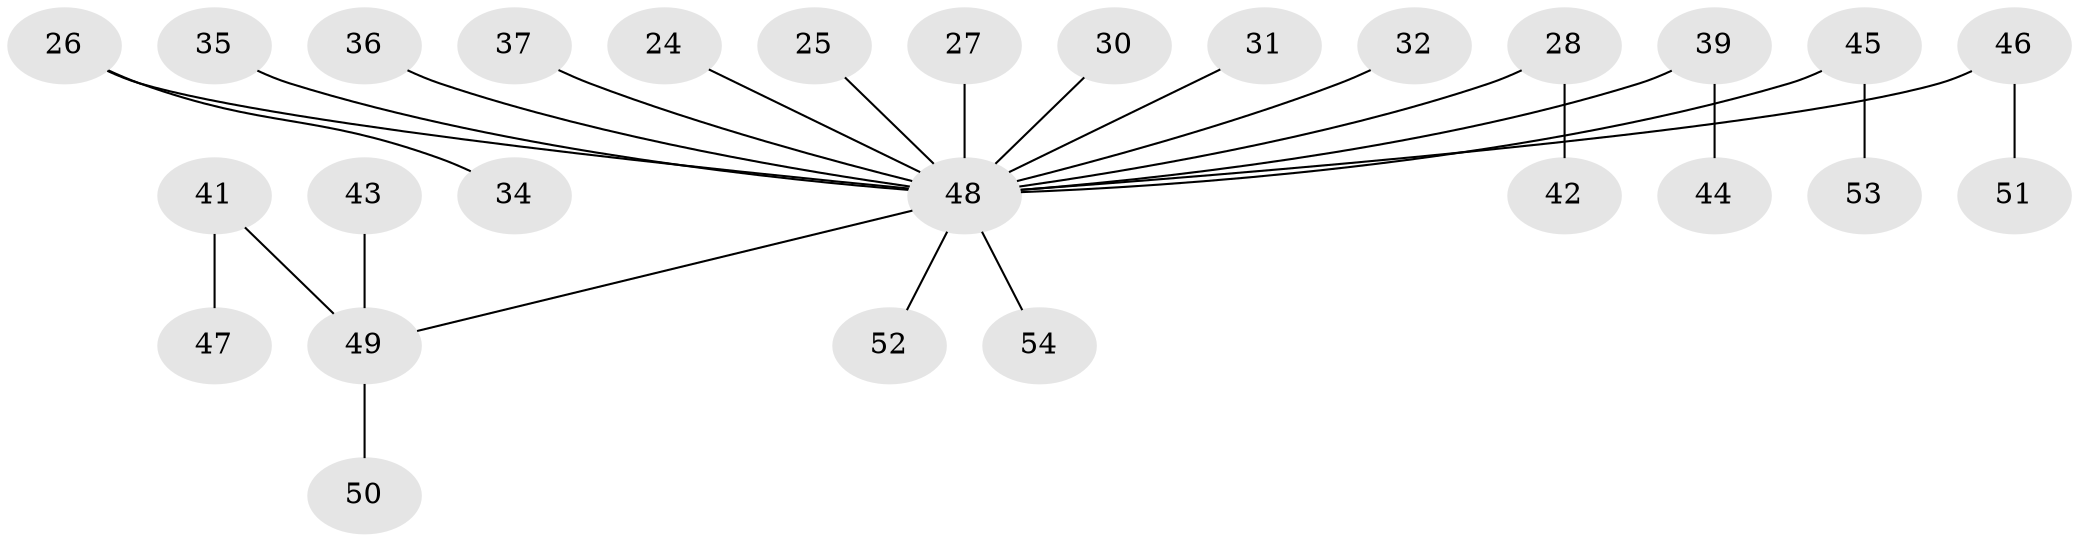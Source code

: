 // original degree distribution, {6: 0.037037037037037035, 4: 0.1111111111111111, 3: 0.07407407407407407, 1: 0.5370370370370371, 2: 0.2222222222222222, 5: 0.018518518518518517}
// Generated by graph-tools (version 1.1) at 2025/53/03/09/25 04:53:04]
// undirected, 27 vertices, 26 edges
graph export_dot {
graph [start="1"]
  node [color=gray90,style=filled];
  24;
  25;
  26;
  27;
  28;
  30;
  31;
  32;
  34;
  35;
  36;
  37;
  39;
  41 [super="+40"];
  42;
  43;
  44;
  45;
  46;
  47;
  48 [super="+17+21+22+23"];
  49 [super="+9+29+33"];
  50;
  51;
  52;
  53;
  54;
  24 -- 48;
  25 -- 48;
  26 -- 34;
  26 -- 48;
  27 -- 48;
  28 -- 42;
  28 -- 48;
  30 -- 48;
  31 -- 48;
  32 -- 48;
  35 -- 48;
  36 -- 48;
  37 -- 48;
  39 -- 44;
  39 -- 48;
  41 -- 49;
  41 -- 47;
  43 -- 49;
  45 -- 53;
  45 -- 48;
  46 -- 51;
  46 -- 48;
  48 -- 49;
  48 -- 52;
  48 -- 54;
  49 -- 50;
}
